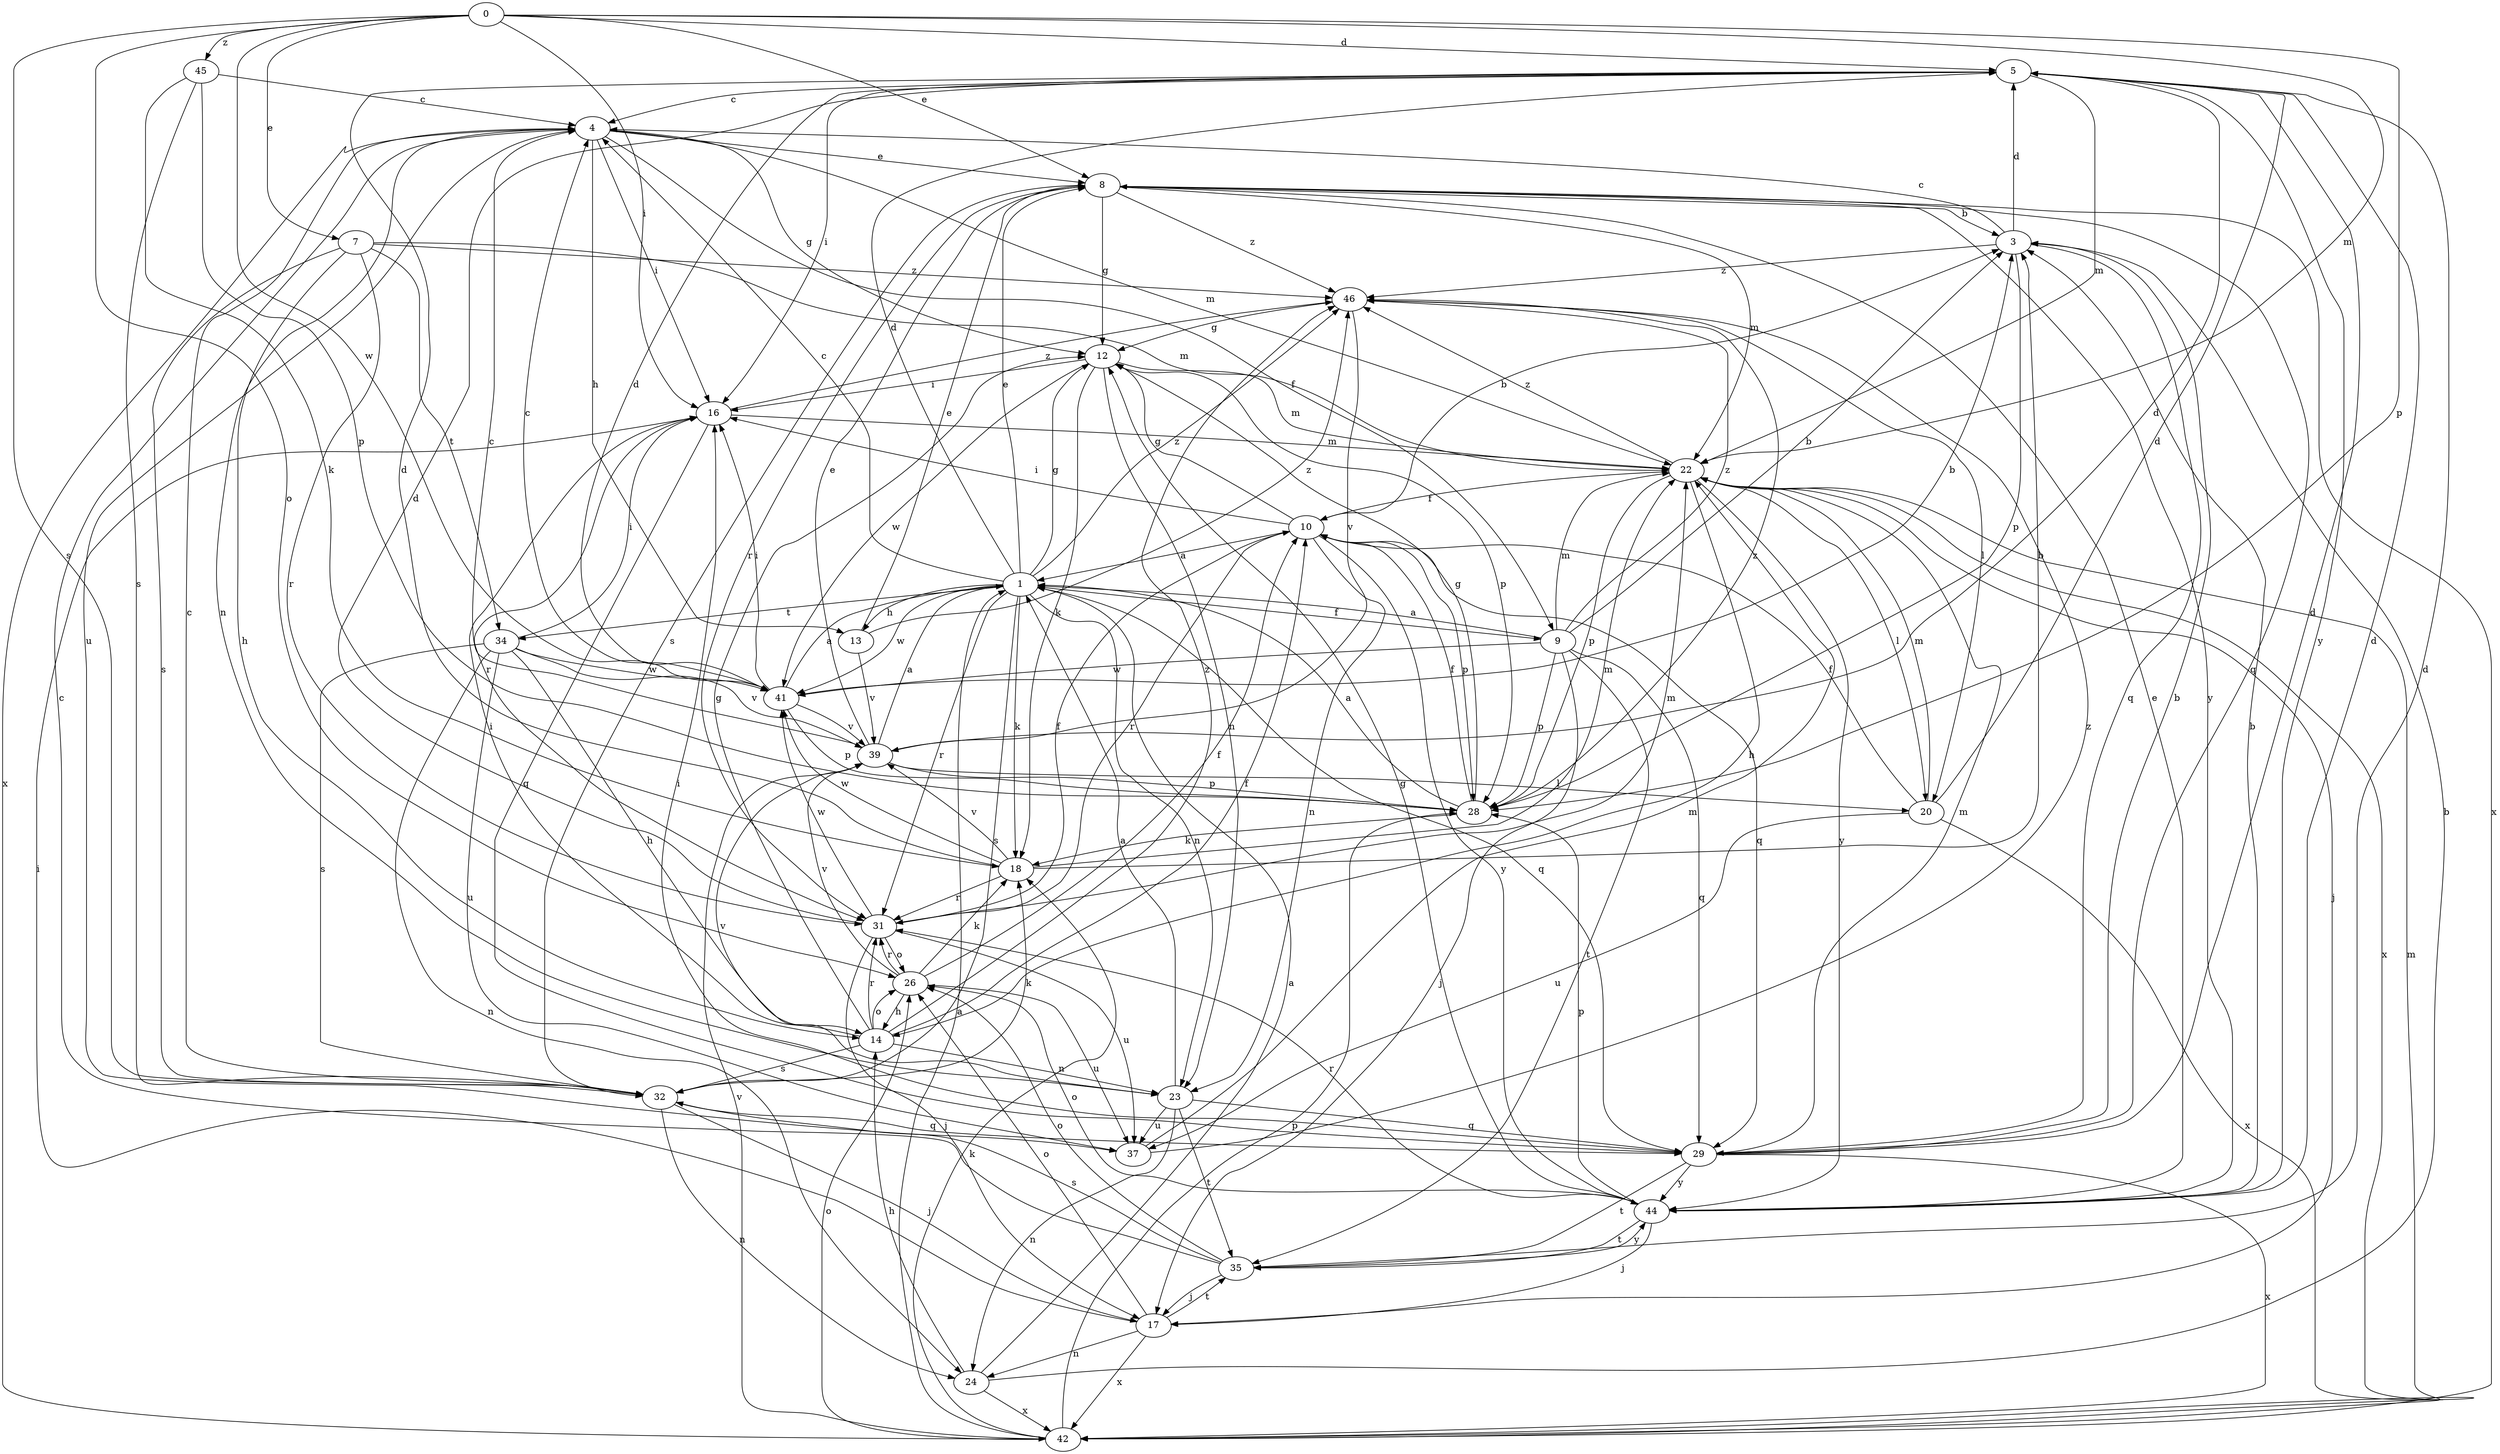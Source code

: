 strict digraph  {
0;
1;
3;
4;
5;
7;
8;
9;
10;
12;
13;
14;
16;
17;
18;
20;
22;
23;
24;
26;
28;
29;
31;
32;
34;
35;
37;
39;
41;
42;
44;
45;
46;
0 -> 5  [label=d];
0 -> 7  [label=e];
0 -> 8  [label=e];
0 -> 16  [label=i];
0 -> 22  [label=m];
0 -> 26  [label=o];
0 -> 28  [label=p];
0 -> 32  [label=s];
0 -> 41  [label=w];
0 -> 45  [label=z];
1 -> 4  [label=c];
1 -> 5  [label=d];
1 -> 8  [label=e];
1 -> 9  [label=f];
1 -> 12  [label=g];
1 -> 13  [label=h];
1 -> 18  [label=k];
1 -> 23  [label=n];
1 -> 29  [label=q];
1 -> 31  [label=r];
1 -> 32  [label=s];
1 -> 34  [label=t];
1 -> 41  [label=w];
1 -> 46  [label=z];
3 -> 4  [label=c];
3 -> 5  [label=d];
3 -> 28  [label=p];
3 -> 29  [label=q];
3 -> 46  [label=z];
4 -> 8  [label=e];
4 -> 9  [label=f];
4 -> 12  [label=g];
4 -> 13  [label=h];
4 -> 16  [label=i];
4 -> 22  [label=m];
4 -> 23  [label=n];
4 -> 37  [label=u];
4 -> 42  [label=x];
5 -> 4  [label=c];
5 -> 16  [label=i];
5 -> 22  [label=m];
5 -> 44  [label=y];
7 -> 14  [label=h];
7 -> 22  [label=m];
7 -> 31  [label=r];
7 -> 32  [label=s];
7 -> 34  [label=t];
7 -> 46  [label=z];
8 -> 3  [label=b];
8 -> 12  [label=g];
8 -> 22  [label=m];
8 -> 29  [label=q];
8 -> 31  [label=r];
8 -> 32  [label=s];
8 -> 42  [label=x];
8 -> 44  [label=y];
8 -> 46  [label=z];
9 -> 1  [label=a];
9 -> 3  [label=b];
9 -> 17  [label=j];
9 -> 22  [label=m];
9 -> 28  [label=p];
9 -> 29  [label=q];
9 -> 35  [label=t];
9 -> 41  [label=w];
9 -> 46  [label=z];
10 -> 1  [label=a];
10 -> 3  [label=b];
10 -> 12  [label=g];
10 -> 16  [label=i];
10 -> 23  [label=n];
10 -> 28  [label=p];
10 -> 29  [label=q];
10 -> 31  [label=r];
10 -> 44  [label=y];
12 -> 16  [label=i];
12 -> 18  [label=k];
12 -> 22  [label=m];
12 -> 23  [label=n];
12 -> 28  [label=p];
12 -> 41  [label=w];
13 -> 8  [label=e];
13 -> 39  [label=v];
13 -> 46  [label=z];
14 -> 10  [label=f];
14 -> 12  [label=g];
14 -> 16  [label=i];
14 -> 23  [label=n];
14 -> 26  [label=o];
14 -> 31  [label=r];
14 -> 32  [label=s];
14 -> 46  [label=z];
16 -> 22  [label=m];
16 -> 29  [label=q];
16 -> 31  [label=r];
16 -> 46  [label=z];
17 -> 16  [label=i];
17 -> 24  [label=n];
17 -> 26  [label=o];
17 -> 35  [label=t];
17 -> 42  [label=x];
18 -> 3  [label=b];
18 -> 5  [label=d];
18 -> 22  [label=m];
18 -> 31  [label=r];
18 -> 39  [label=v];
18 -> 41  [label=w];
20 -> 5  [label=d];
20 -> 10  [label=f];
20 -> 22  [label=m];
20 -> 37  [label=u];
20 -> 42  [label=x];
22 -> 10  [label=f];
22 -> 14  [label=h];
22 -> 17  [label=j];
22 -> 20  [label=l];
22 -> 28  [label=p];
22 -> 42  [label=x];
22 -> 44  [label=y];
22 -> 46  [label=z];
23 -> 1  [label=a];
23 -> 24  [label=n];
23 -> 29  [label=q];
23 -> 35  [label=t];
23 -> 37  [label=u];
23 -> 39  [label=v];
24 -> 1  [label=a];
24 -> 3  [label=b];
24 -> 14  [label=h];
24 -> 42  [label=x];
26 -> 10  [label=f];
26 -> 14  [label=h];
26 -> 18  [label=k];
26 -> 31  [label=r];
26 -> 37  [label=u];
26 -> 39  [label=v];
28 -> 1  [label=a];
28 -> 10  [label=f];
28 -> 12  [label=g];
28 -> 18  [label=k];
28 -> 46  [label=z];
29 -> 3  [label=b];
29 -> 5  [label=d];
29 -> 16  [label=i];
29 -> 22  [label=m];
29 -> 35  [label=t];
29 -> 42  [label=x];
29 -> 44  [label=y];
31 -> 5  [label=d];
31 -> 10  [label=f];
31 -> 17  [label=j];
31 -> 22  [label=m];
31 -> 26  [label=o];
31 -> 37  [label=u];
31 -> 41  [label=w];
32 -> 4  [label=c];
32 -> 17  [label=j];
32 -> 18  [label=k];
32 -> 24  [label=n];
32 -> 29  [label=q];
34 -> 14  [label=h];
34 -> 16  [label=i];
34 -> 24  [label=n];
34 -> 32  [label=s];
34 -> 37  [label=u];
34 -> 39  [label=v];
34 -> 41  [label=w];
35 -> 4  [label=c];
35 -> 5  [label=d];
35 -> 17  [label=j];
35 -> 26  [label=o];
35 -> 32  [label=s];
35 -> 44  [label=y];
37 -> 22  [label=m];
37 -> 46  [label=z];
39 -> 1  [label=a];
39 -> 4  [label=c];
39 -> 5  [label=d];
39 -> 8  [label=e];
39 -> 20  [label=l];
39 -> 28  [label=p];
41 -> 1  [label=a];
41 -> 3  [label=b];
41 -> 4  [label=c];
41 -> 5  [label=d];
41 -> 16  [label=i];
41 -> 28  [label=p];
41 -> 39  [label=v];
42 -> 1  [label=a];
42 -> 18  [label=k];
42 -> 22  [label=m];
42 -> 26  [label=o];
42 -> 28  [label=p];
42 -> 39  [label=v];
44 -> 3  [label=b];
44 -> 5  [label=d];
44 -> 8  [label=e];
44 -> 12  [label=g];
44 -> 17  [label=j];
44 -> 26  [label=o];
44 -> 28  [label=p];
44 -> 31  [label=r];
44 -> 35  [label=t];
45 -> 4  [label=c];
45 -> 18  [label=k];
45 -> 28  [label=p];
45 -> 32  [label=s];
46 -> 12  [label=g];
46 -> 20  [label=l];
46 -> 39  [label=v];
}
